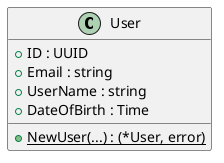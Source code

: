 @startuml
class User {
    + ID : UUID
    + Email : string
    + UserName : string
    + DateOfBirth : Time
    __
    {static} + NewUser(...) : (*User, error)
}
@enduml
